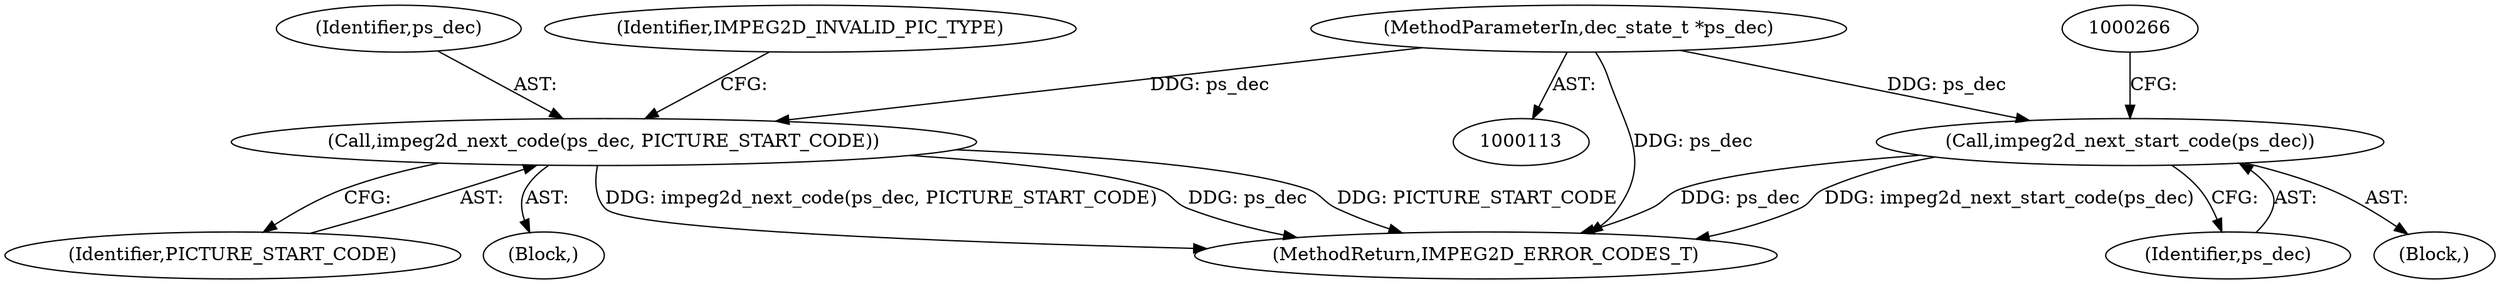 digraph "0_Android_ffab15eb80630dc799eb410855c93525b75233c3_3@pointer" {
"1000114" [label="(MethodParameterIn,dec_state_t *ps_dec)"];
"1000151" [label="(Call,impeg2d_next_code(ps_dec, PICTURE_START_CODE))"];
"1000262" [label="(Call,impeg2d_next_start_code(ps_dec))"];
"1000152" [label="(Identifier,ps_dec)"];
"1000155" [label="(Identifier,IMPEG2D_INVALID_PIC_TYPE)"];
"1000262" [label="(Call,impeg2d_next_start_code(ps_dec))"];
"1000263" [label="(Identifier,ps_dec)"];
"1000153" [label="(Identifier,PICTURE_START_CODE)"];
"1000151" [label="(Call,impeg2d_next_code(ps_dec, PICTURE_START_CODE))"];
"1000114" [label="(MethodParameterIn,dec_state_t *ps_dec)"];
"1000115" [label="(Block,)"];
"1000150" [label="(Block,)"];
"1000268" [label="(MethodReturn,IMPEG2D_ERROR_CODES_T)"];
"1000114" -> "1000113"  [label="AST: "];
"1000114" -> "1000268"  [label="DDG: ps_dec"];
"1000114" -> "1000151"  [label="DDG: ps_dec"];
"1000114" -> "1000262"  [label="DDG: ps_dec"];
"1000151" -> "1000150"  [label="AST: "];
"1000151" -> "1000153"  [label="CFG: "];
"1000152" -> "1000151"  [label="AST: "];
"1000153" -> "1000151"  [label="AST: "];
"1000155" -> "1000151"  [label="CFG: "];
"1000151" -> "1000268"  [label="DDG: impeg2d_next_code(ps_dec, PICTURE_START_CODE)"];
"1000151" -> "1000268"  [label="DDG: ps_dec"];
"1000151" -> "1000268"  [label="DDG: PICTURE_START_CODE"];
"1000262" -> "1000115"  [label="AST: "];
"1000262" -> "1000263"  [label="CFG: "];
"1000263" -> "1000262"  [label="AST: "];
"1000266" -> "1000262"  [label="CFG: "];
"1000262" -> "1000268"  [label="DDG: ps_dec"];
"1000262" -> "1000268"  [label="DDG: impeg2d_next_start_code(ps_dec)"];
}
